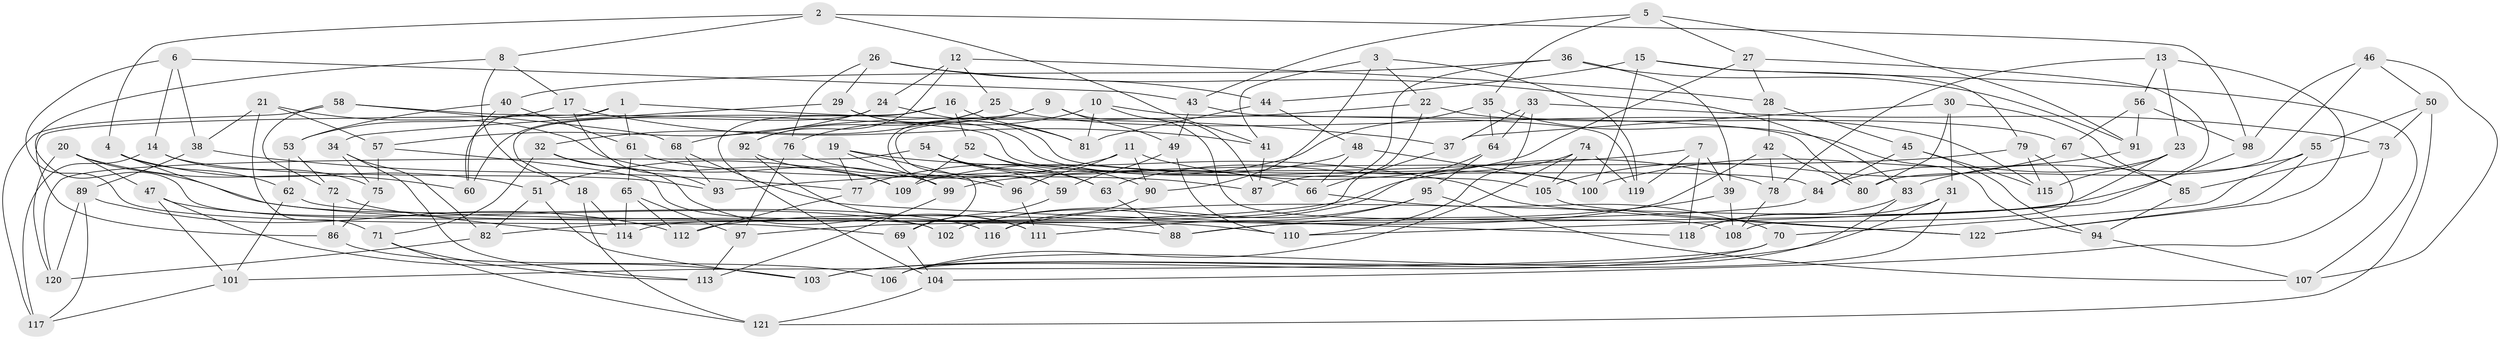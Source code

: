 // coarse degree distribution, {5: 0.125, 10: 0.020833333333333332, 7: 0.0625, 8: 0.10416666666666667, 4: 0.3333333333333333, 6: 0.125, 3: 0.08333333333333333, 15: 0.041666666666666664, 11: 0.0625, 9: 0.041666666666666664}
// Generated by graph-tools (version 1.1) at 2025/20/03/04/25 18:20:38]
// undirected, 122 vertices, 244 edges
graph export_dot {
graph [start="1"]
  node [color=gray90,style=filled];
  1;
  2;
  3;
  4;
  5;
  6;
  7;
  8;
  9;
  10;
  11;
  12;
  13;
  14;
  15;
  16;
  17;
  18;
  19;
  20;
  21;
  22;
  23;
  24;
  25;
  26;
  27;
  28;
  29;
  30;
  31;
  32;
  33;
  34;
  35;
  36;
  37;
  38;
  39;
  40;
  41;
  42;
  43;
  44;
  45;
  46;
  47;
  48;
  49;
  50;
  51;
  52;
  53;
  54;
  55;
  56;
  57;
  58;
  59;
  60;
  61;
  62;
  63;
  64;
  65;
  66;
  67;
  68;
  69;
  70;
  71;
  72;
  73;
  74;
  75;
  76;
  77;
  78;
  79;
  80;
  81;
  82;
  83;
  84;
  85;
  86;
  87;
  88;
  89;
  90;
  91;
  92;
  93;
  94;
  95;
  96;
  97;
  98;
  99;
  100;
  101;
  102;
  103;
  104;
  105;
  106;
  107;
  108;
  109;
  110;
  111;
  112;
  113;
  114;
  115;
  116;
  117;
  118;
  119;
  120;
  121;
  122;
  1 -- 37;
  1 -- 86;
  1 -- 60;
  1 -- 61;
  2 -- 41;
  2 -- 4;
  2 -- 8;
  2 -- 98;
  3 -- 119;
  3 -- 90;
  3 -- 22;
  3 -- 41;
  4 -- 116;
  4 -- 62;
  4 -- 51;
  5 -- 35;
  5 -- 27;
  5 -- 43;
  5 -- 91;
  6 -- 38;
  6 -- 69;
  6 -- 43;
  6 -- 14;
  7 -- 118;
  7 -- 119;
  7 -- 93;
  7 -- 39;
  8 -- 18;
  8 -- 102;
  8 -- 17;
  9 -- 96;
  9 -- 49;
  9 -- 59;
  9 -- 108;
  10 -- 87;
  10 -- 80;
  10 -- 81;
  10 -- 76;
  11 -- 96;
  11 -- 78;
  11 -- 90;
  11 -- 51;
  12 -- 24;
  12 -- 92;
  12 -- 25;
  12 -- 28;
  13 -- 23;
  13 -- 56;
  13 -- 78;
  13 -- 122;
  14 -- 117;
  14 -- 93;
  14 -- 75;
  15 -- 44;
  15 -- 100;
  15 -- 79;
  15 -- 107;
  16 -- 52;
  16 -- 81;
  16 -- 18;
  16 -- 104;
  17 -- 53;
  17 -- 41;
  17 -- 93;
  18 -- 114;
  18 -- 121;
  19 -- 77;
  19 -- 99;
  19 -- 69;
  19 -- 122;
  20 -- 47;
  20 -- 120;
  20 -- 60;
  20 -- 88;
  21 -- 38;
  21 -- 99;
  21 -- 57;
  21 -- 71;
  22 -- 114;
  22 -- 67;
  22 -- 68;
  23 -- 88;
  23 -- 84;
  23 -- 115;
  24 -- 60;
  24 -- 57;
  24 -- 81;
  25 -- 92;
  25 -- 32;
  25 -- 115;
  26 -- 76;
  26 -- 83;
  26 -- 44;
  26 -- 29;
  27 -- 110;
  27 -- 28;
  27 -- 63;
  28 -- 45;
  28 -- 42;
  29 -- 100;
  29 -- 84;
  29 -- 34;
  30 -- 80;
  30 -- 31;
  30 -- 37;
  30 -- 85;
  31 -- 118;
  31 -- 106;
  31 -- 103;
  32 -- 111;
  32 -- 109;
  32 -- 71;
  33 -- 37;
  33 -- 110;
  33 -- 73;
  33 -- 64;
  34 -- 113;
  34 -- 82;
  34 -- 75;
  35 -- 77;
  35 -- 94;
  35 -- 64;
  36 -- 39;
  36 -- 91;
  36 -- 87;
  36 -- 40;
  37 -- 66;
  38 -- 77;
  38 -- 89;
  39 -- 88;
  39 -- 108;
  40 -- 60;
  40 -- 61;
  40 -- 53;
  41 -- 87;
  42 -- 112;
  42 -- 80;
  42 -- 78;
  43 -- 119;
  43 -- 49;
  44 -- 48;
  44 -- 81;
  45 -- 115;
  45 -- 84;
  45 -- 94;
  46 -- 107;
  46 -- 80;
  46 -- 98;
  46 -- 50;
  47 -- 103;
  47 -- 101;
  47 -- 102;
  48 -- 100;
  48 -- 66;
  48 -- 109;
  49 -- 59;
  49 -- 110;
  50 -- 121;
  50 -- 73;
  50 -- 55;
  51 -- 82;
  51 -- 103;
  52 -- 63;
  52 -- 90;
  52 -- 109;
  53 -- 62;
  53 -- 72;
  54 -- 59;
  54 -- 63;
  54 -- 66;
  54 -- 120;
  55 -- 70;
  55 -- 83;
  55 -- 122;
  56 -- 98;
  56 -- 91;
  56 -- 67;
  57 -- 116;
  57 -- 75;
  58 -- 68;
  58 -- 72;
  58 -- 117;
  58 -- 105;
  59 -- 69;
  61 -- 65;
  61 -- 87;
  62 -- 101;
  62 -- 110;
  63 -- 88;
  64 -- 95;
  64 -- 102;
  65 -- 114;
  65 -- 97;
  65 -- 112;
  66 -- 70;
  67 -- 105;
  67 -- 85;
  68 -- 93;
  68 -- 118;
  69 -- 104;
  70 -- 101;
  70 -- 103;
  71 -- 113;
  71 -- 121;
  72 -- 86;
  72 -- 114;
  73 -- 85;
  73 -- 104;
  74 -- 119;
  74 -- 82;
  74 -- 106;
  74 -- 105;
  75 -- 86;
  76 -- 97;
  76 -- 96;
  77 -- 112;
  78 -- 108;
  79 -- 115;
  79 -- 99;
  79 -- 108;
  82 -- 120;
  83 -- 106;
  83 -- 118;
  84 -- 97;
  85 -- 94;
  86 -- 106;
  89 -- 112;
  89 -- 120;
  89 -- 117;
  90 -- 116;
  91 -- 100;
  92 -- 111;
  92 -- 109;
  94 -- 107;
  95 -- 102;
  95 -- 107;
  95 -- 111;
  96 -- 111;
  97 -- 113;
  98 -- 116;
  99 -- 113;
  101 -- 117;
  104 -- 121;
  105 -- 122;
}
